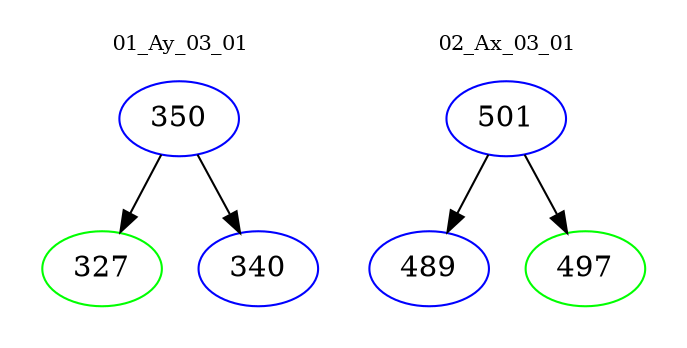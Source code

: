 digraph{
subgraph cluster_0 {
color = white
label = "01_Ay_03_01";
fontsize=10;
T0_350 [label="350", color="blue"]
T0_350 -> T0_327 [color="black"]
T0_327 [label="327", color="green"]
T0_350 -> T0_340 [color="black"]
T0_340 [label="340", color="blue"]
}
subgraph cluster_1 {
color = white
label = "02_Ax_03_01";
fontsize=10;
T1_501 [label="501", color="blue"]
T1_501 -> T1_489 [color="black"]
T1_489 [label="489", color="blue"]
T1_501 -> T1_497 [color="black"]
T1_497 [label="497", color="green"]
}
}
